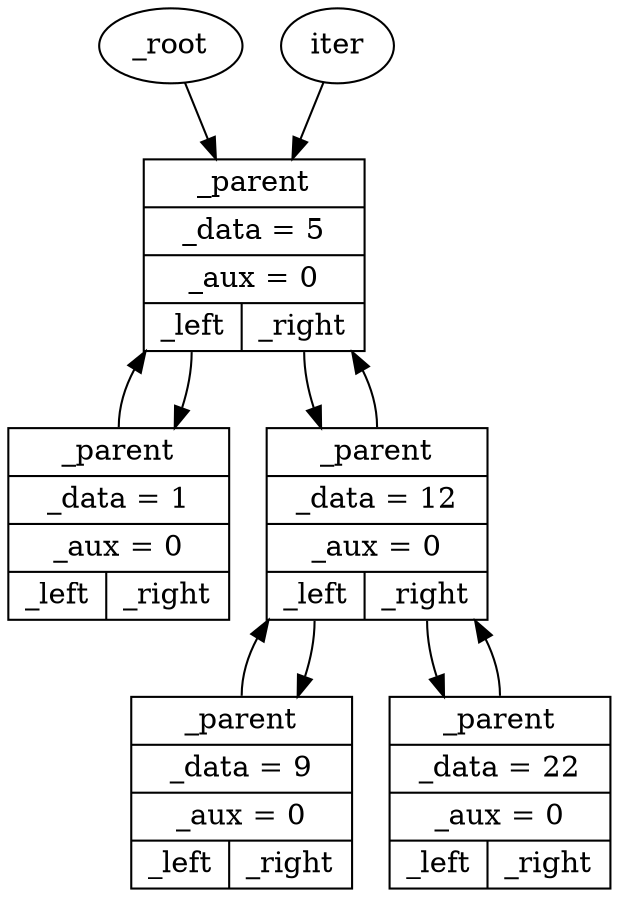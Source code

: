 digraph {
root [label="_root"];
root -> node0x10d4040;
node0x10d4010 [shape=record,label="{<parent> _parent | _data = 12 | _aux = 0 | { <left> _left | <right> _right } }"];
node0x10d4040 [shape=record,label="{<parent> _parent | _data = 5 | _aux = 0 | { <left> _left | <right> _right } }"];
node0x10d4070 [shape=record,label="{<parent> _parent | _data = 22 | _aux = 0 | { <left> _left | <right> _right } }"];
node0x10d40a0 [shape=record,label="{<parent> _parent | _data = 1 | _aux = 0 | { <left> _left | <right> _right } }"];
node0x10d40d0 [shape=record,label="{<parent> _parent | _data = 9 | _aux = 0 | { <left> _left | <right> _right } }"];
node0x10d4010:parent:n -> node0x10d4040;
node0x10d4010:left:s -> node0x10d40d0;
node0x10d4010:right:s -> node0x10d4070;
node0x10d4040:left:s -> node0x10d40a0;
node0x10d4040:right:s -> node0x10d4010;
node0x10d4070:parent:n -> node0x10d4010;
node0x10d40a0:parent:n -> node0x10d4040;
node0x10d40d0:parent:n -> node0x10d4010;
iter -> node0x10d4040;
}
